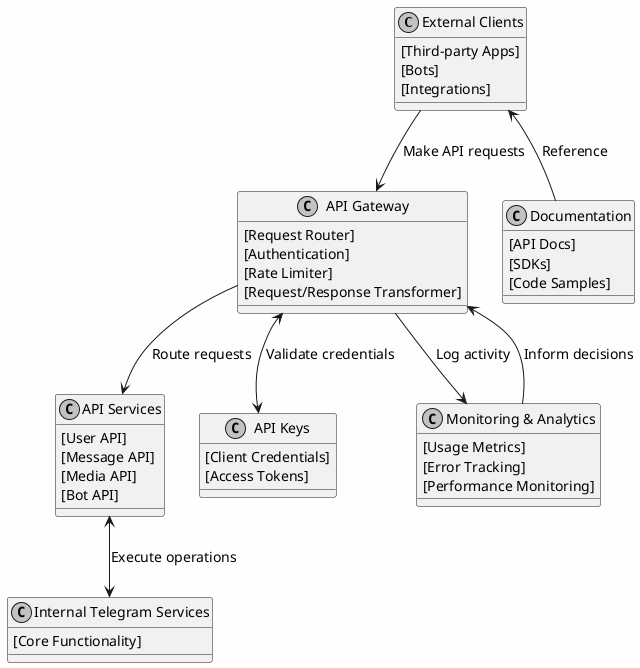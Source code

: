 @startuml Telegram_API_Gateway_And_External_Access
!define RECTANGLE class

skinparam backgroundColor #FEFEFE
skinparam handwritten false
skinparam monochrome true
skinparam packageStyle rectangle
skinparam defaultFontName Arial
skinparam defaultFontSize 14

RECTANGLE "External Clients" {
    [Third-party Apps]
    [Bots]
    [Integrations]
}

RECTANGLE "API Gateway" {
    [Request Router]
    [Authentication]
    [Rate Limiter]
    [Request/Response Transformer]
}

RECTANGLE "API Services" {
    [User API]
    [Message API]
    [Media API]
    [Bot API]
}

RECTANGLE "API Keys" {
    [Client Credentials]
    [Access Tokens]
}

RECTANGLE "Monitoring & Analytics" {
    [Usage Metrics]
    [Error Tracking]
    [Performance Monitoring]
}

RECTANGLE "Documentation" {
    [API Docs]
    [SDKs]
    [Code Samples]
}

RECTANGLE "Internal Telegram Services" {
    [Core Functionality]
}

"External Clients" --> "API Gateway" : Make API requests
"API Gateway" <--> "API Keys" : Validate credentials
"API Gateway" --> "API Services" : Route requests
"API Services" <--> "Internal Telegram Services" : Execute operations
"API Gateway" --> "Monitoring & Analytics" : Log activity
"External Clients" <-- "Documentation" : Reference
"API Gateway" <-- "Monitoring & Analytics" : Inform decisions

@enduml
